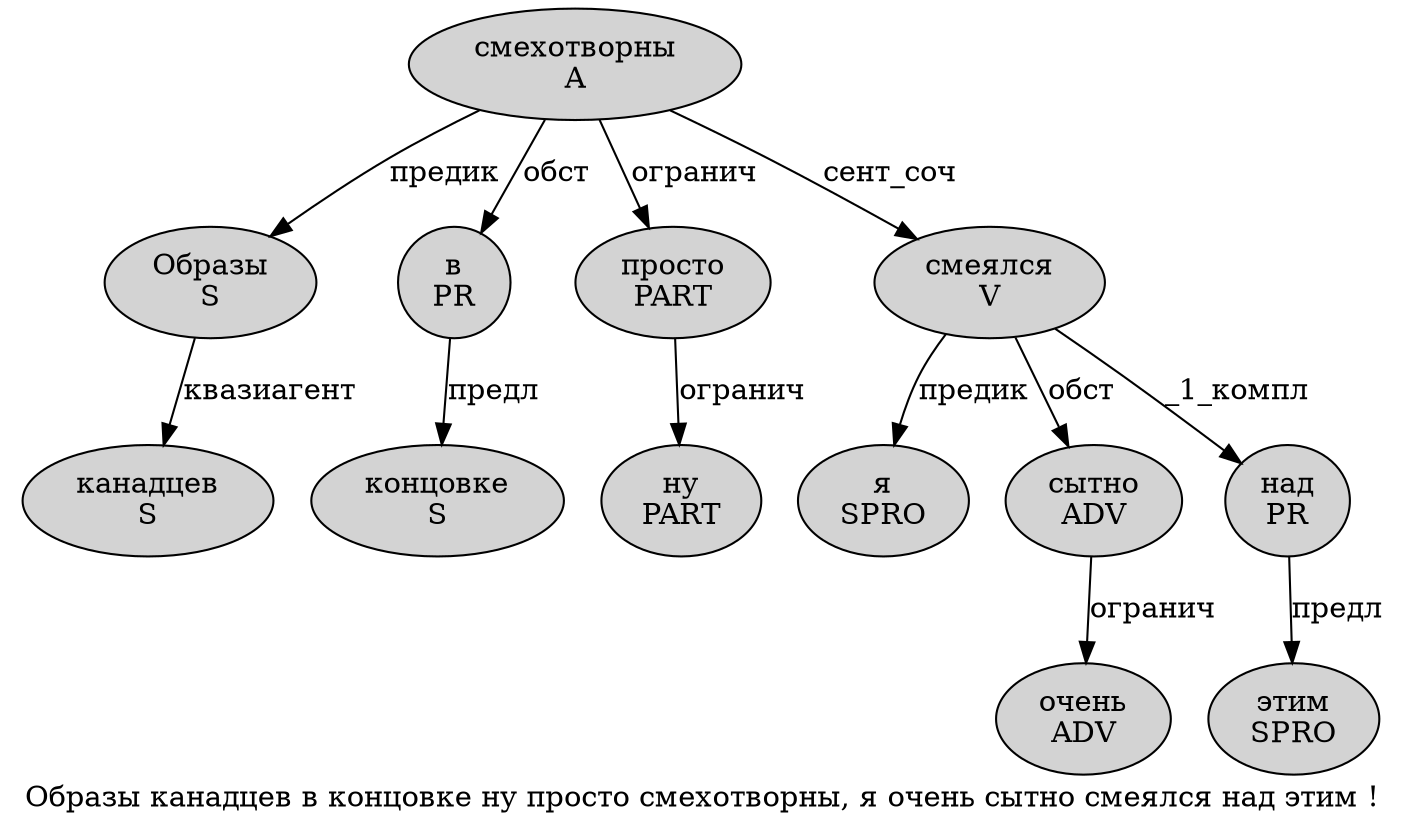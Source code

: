 digraph SENTENCE_3583 {
	graph [label="Образы канадцев в концовке ну просто смехотворны, я очень сытно смеялся над этим !"]
	node [style=filled]
		0 [label="Образы
S" color="" fillcolor=lightgray penwidth=1 shape=ellipse]
		1 [label="канадцев
S" color="" fillcolor=lightgray penwidth=1 shape=ellipse]
		2 [label="в
PR" color="" fillcolor=lightgray penwidth=1 shape=ellipse]
		3 [label="концовке
S" color="" fillcolor=lightgray penwidth=1 shape=ellipse]
		4 [label="ну
PART" color="" fillcolor=lightgray penwidth=1 shape=ellipse]
		5 [label="просто
PART" color="" fillcolor=lightgray penwidth=1 shape=ellipse]
		6 [label="смехотворны
A" color="" fillcolor=lightgray penwidth=1 shape=ellipse]
		8 [label="я
SPRO" color="" fillcolor=lightgray penwidth=1 shape=ellipse]
		9 [label="очень
ADV" color="" fillcolor=lightgray penwidth=1 shape=ellipse]
		10 [label="сытно
ADV" color="" fillcolor=lightgray penwidth=1 shape=ellipse]
		11 [label="смеялся
V" color="" fillcolor=lightgray penwidth=1 shape=ellipse]
		12 [label="над
PR" color="" fillcolor=lightgray penwidth=1 shape=ellipse]
		13 [label="этим
SPRO" color="" fillcolor=lightgray penwidth=1 shape=ellipse]
			12 -> 13 [label="предл"]
			6 -> 0 [label="предик"]
			6 -> 2 [label="обст"]
			6 -> 5 [label="огранич"]
			6 -> 11 [label="сент_соч"]
			2 -> 3 [label="предл"]
			5 -> 4 [label="огранич"]
			10 -> 9 [label="огранич"]
			0 -> 1 [label="квазиагент"]
			11 -> 8 [label="предик"]
			11 -> 10 [label="обст"]
			11 -> 12 [label="_1_компл"]
}
